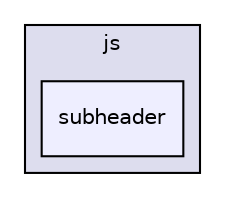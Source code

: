 digraph "libs/angular/angular-material-fileinput-master/bower_components/angular-material/modules/js/subheader" {
  compound=true
  node [ fontsize="10", fontname="Helvetica"];
  edge [ labelfontsize="10", labelfontname="Helvetica"];
  subgraph clusterdir_d897d99c4631079a19f1e8c9bbae1589 {
    graph [ bgcolor="#ddddee", pencolor="black", label="js" fontname="Helvetica", fontsize="10", URL="dir_d897d99c4631079a19f1e8c9bbae1589.html"]
  dir_1badf42e91680bb07ce9156db6c35243 [shape=box, label="subheader", style="filled", fillcolor="#eeeeff", pencolor="black", URL="dir_1badf42e91680bb07ce9156db6c35243.html"];
  }
}
